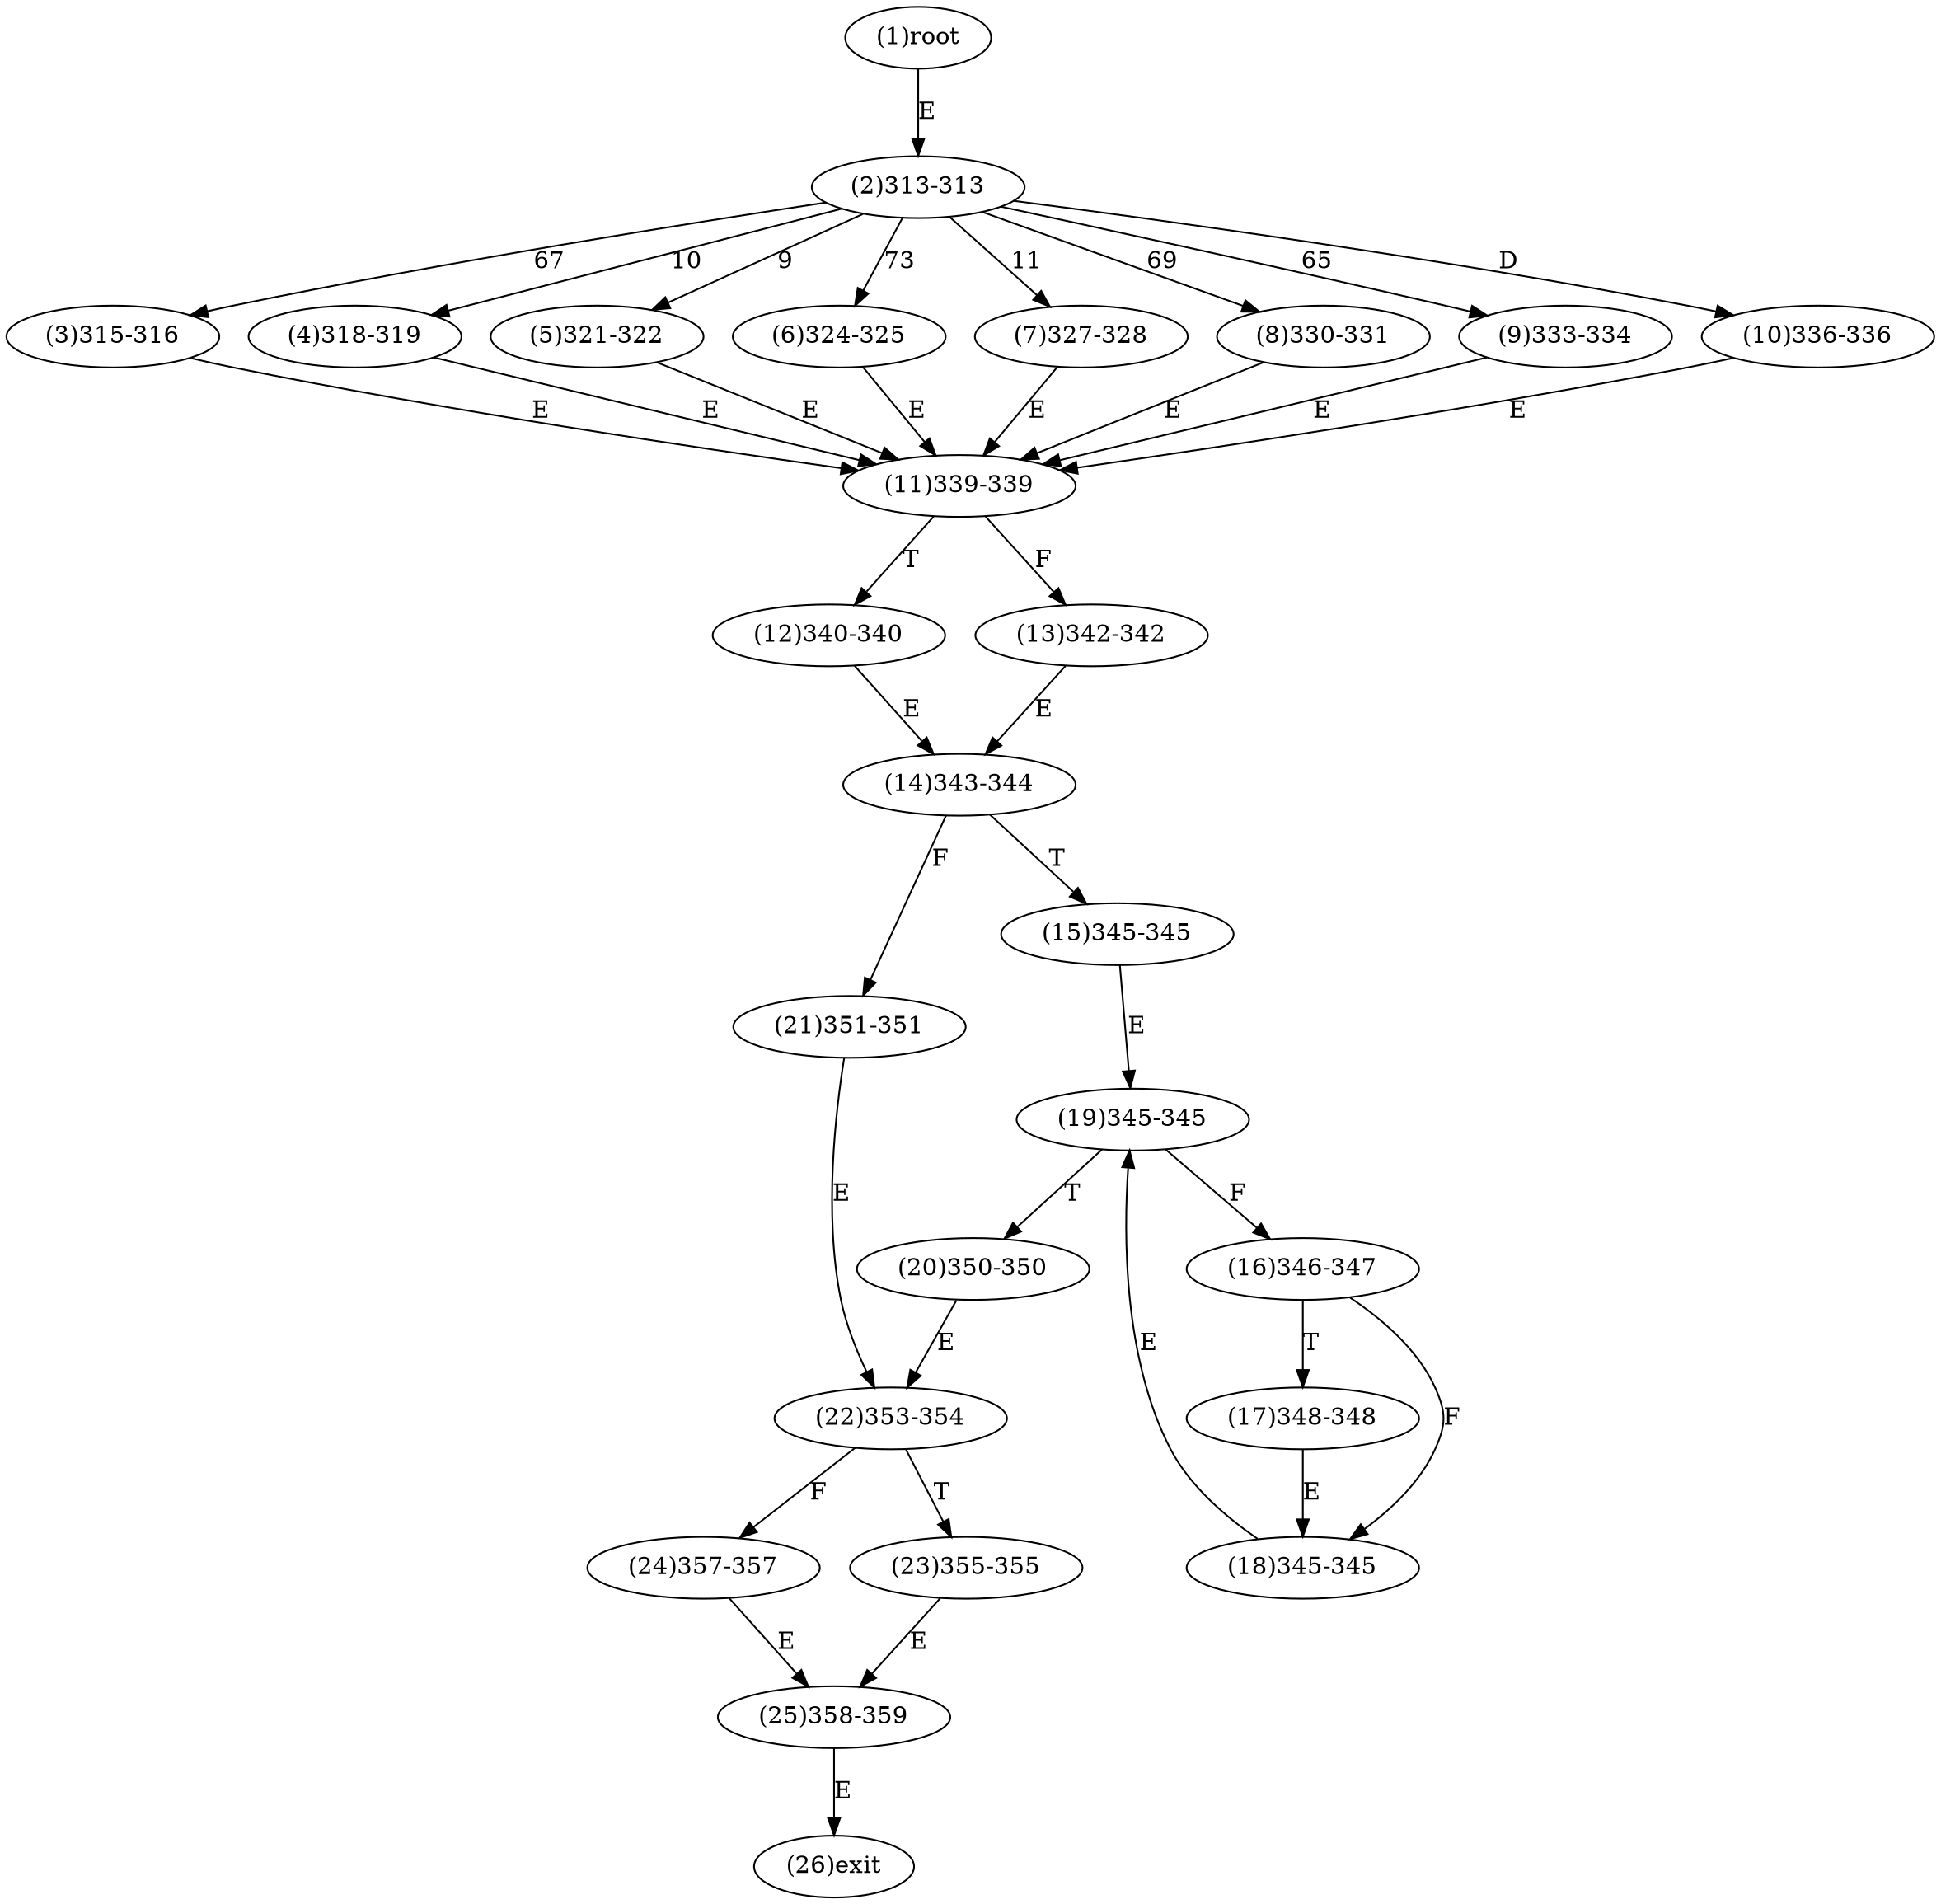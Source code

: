 digraph "" { 
1[ label="(1)root"];
2[ label="(2)313-313"];
3[ label="(3)315-316"];
4[ label="(4)318-319"];
5[ label="(5)321-322"];
6[ label="(6)324-325"];
7[ label="(7)327-328"];
8[ label="(8)330-331"];
9[ label="(9)333-334"];
10[ label="(10)336-336"];
11[ label="(11)339-339"];
12[ label="(12)340-340"];
13[ label="(13)342-342"];
14[ label="(14)343-344"];
15[ label="(15)345-345"];
17[ label="(17)348-348"];
16[ label="(16)346-347"];
19[ label="(19)345-345"];
18[ label="(18)345-345"];
21[ label="(21)351-351"];
20[ label="(20)350-350"];
23[ label="(23)355-355"];
22[ label="(22)353-354"];
25[ label="(25)358-359"];
24[ label="(24)357-357"];
26[ label="(26)exit"];
1->2[ label="E"];
2->5[ label="9"];
2->4[ label="10"];
2->7[ label="11"];
2->9[ label="65"];
2->3[ label="67"];
2->8[ label="69"];
2->6[ label="73"];
2->10[ label="D"];
3->11[ label="E"];
4->11[ label="E"];
5->11[ label="E"];
6->11[ label="E"];
7->11[ label="E"];
8->11[ label="E"];
9->11[ label="E"];
10->11[ label="E"];
11->13[ label="F"];
11->12[ label="T"];
12->14[ label="E"];
13->14[ label="E"];
14->21[ label="F"];
14->15[ label="T"];
15->19[ label="E"];
16->18[ label="F"];
16->17[ label="T"];
17->18[ label="E"];
18->19[ label="E"];
19->16[ label="F"];
19->20[ label="T"];
20->22[ label="E"];
21->22[ label="E"];
22->24[ label="F"];
22->23[ label="T"];
23->25[ label="E"];
24->25[ label="E"];
25->26[ label="E"];
}